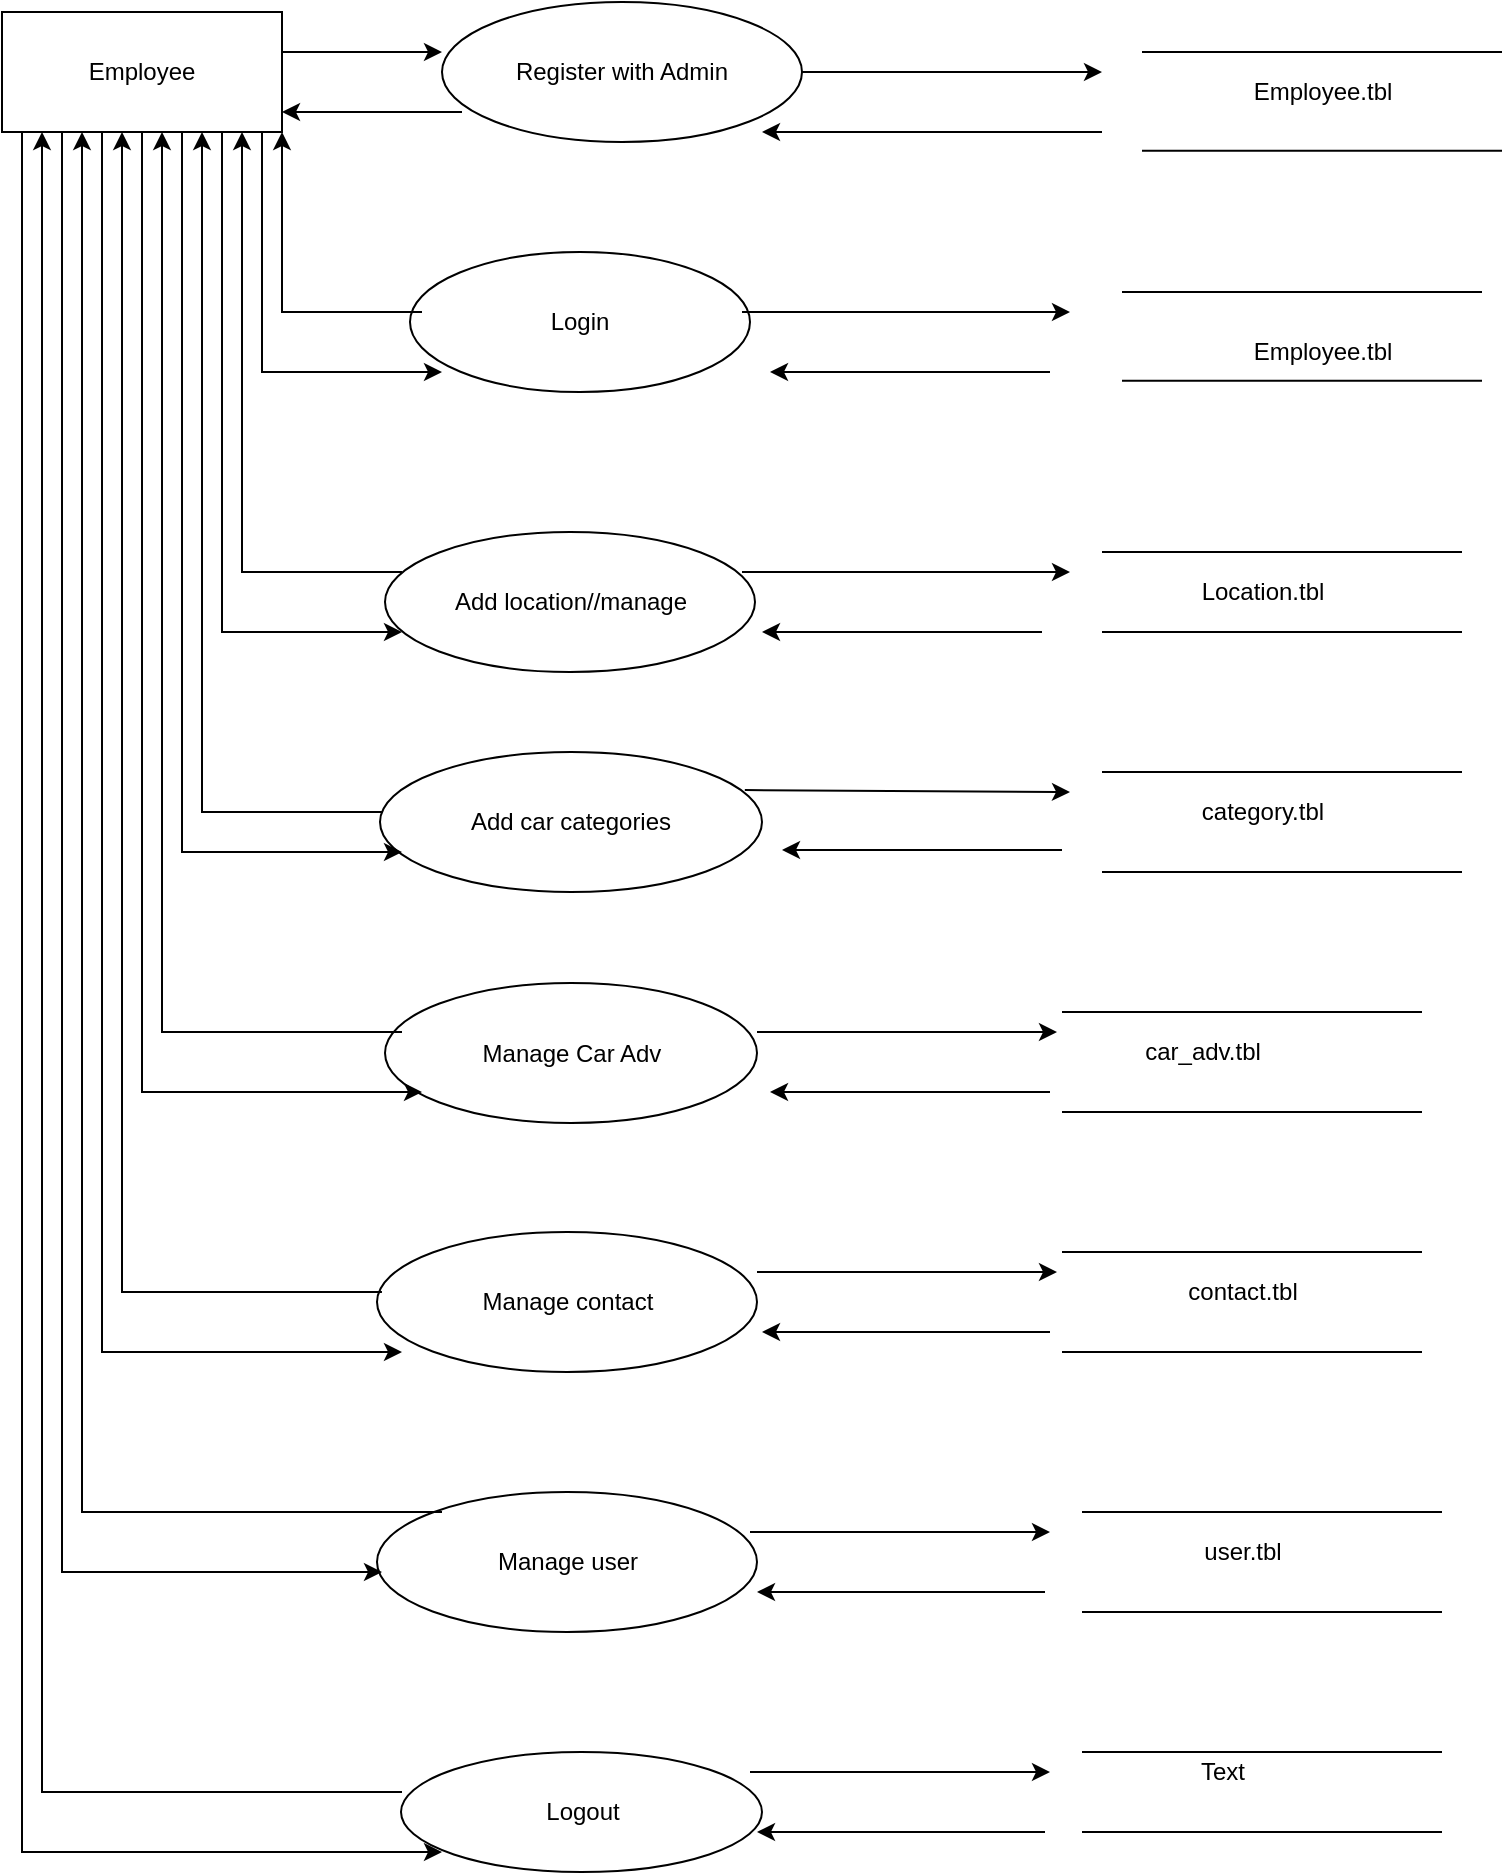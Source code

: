 <mxfile version="20.8.20" type="device"><diagram id="iVXtGZmxcDUKW-U8V2Nz" name="Page-1"><mxGraphModel dx="880" dy="1596" grid="1" gridSize="10" guides="1" tooltips="1" connect="1" arrows="1" fold="1" page="1" pageScale="1" pageWidth="827" pageHeight="1169" math="0" shadow="0"><root><mxCell id="0"/><mxCell id="1" parent="0"/><mxCell id="pUuJPQnKa7V7HosHNel9-48" value="" style="endArrow=classic;html=1;rounded=0;fontFamily=Helvetica;fontSize=12;fontColor=default;" parent="1" edge="1"><mxGeometry width="50" height="50" relative="1" as="geometry"><mxPoint x="40" y="-1080" as="sourcePoint"/><mxPoint x="250" y="-220" as="targetPoint"/><Array as="points"><mxPoint x="40" y="-220"/></Array></mxGeometry></mxCell><mxCell id="pUuJPQnKa7V7HosHNel9-1" value="Employee" style="rounded=0;whiteSpace=wrap;html=1;" parent="1" vertex="1"><mxGeometry x="30" y="-1140" width="140" height="60" as="geometry"/></mxCell><mxCell id="pUuJPQnKa7V7HosHNel9-4" value="Register with Admin" style="ellipse;whiteSpace=wrap;html=1;" parent="1" vertex="1"><mxGeometry x="250" y="-1145" width="180" height="70" as="geometry"/></mxCell><mxCell id="pUuJPQnKa7V7HosHNel9-5" value="Login" style="ellipse;whiteSpace=wrap;html=1;" parent="1" vertex="1"><mxGeometry x="234" y="-1020" width="170" height="70" as="geometry"/></mxCell><mxCell id="pUuJPQnKa7V7HosHNel9-6" value="Add location//manage" style="ellipse;whiteSpace=wrap;html=1;" parent="1" vertex="1"><mxGeometry x="221.5" y="-880" width="185" height="70" as="geometry"/></mxCell><mxCell id="pUuJPQnKa7V7HosHNel9-7" value="Add car categories" style="ellipse;whiteSpace=wrap;html=1;" parent="1" vertex="1"><mxGeometry x="219" y="-770" width="191" height="70" as="geometry"/></mxCell><mxCell id="pUuJPQnKa7V7HosHNel9-8" value="Manage Car Adv" style="ellipse;whiteSpace=wrap;html=1;" parent="1" vertex="1"><mxGeometry x="221.5" y="-654.5" width="186" height="70" as="geometry"/></mxCell><mxCell id="pUuJPQnKa7V7HosHNel9-9" value="Manage contact" style="ellipse;whiteSpace=wrap;html=1;" parent="1" vertex="1"><mxGeometry x="217.5" y="-530" width="190" height="70" as="geometry"/></mxCell><mxCell id="pUuJPQnKa7V7HosHNel9-10" value="Manage user" style="ellipse;whiteSpace=wrap;html=1;" parent="1" vertex="1"><mxGeometry x="217.5" y="-400" width="190" height="70" as="geometry"/></mxCell><mxCell id="pUuJPQnKa7V7HosHNel9-11" value="Logout" style="ellipse;whiteSpace=wrap;html=1;" parent="1" vertex="1"><mxGeometry x="229.5" y="-270" width="180.5" height="60" as="geometry"/></mxCell><mxCell id="pUuJPQnKa7V7HosHNel9-12" value="" style="endArrow=none;html=1;rounded=0;" parent="1" edge="1"><mxGeometry width="50" height="50" relative="1" as="geometry"><mxPoint x="600" y="-1120" as="sourcePoint"/><mxPoint x="780" y="-1120" as="targetPoint"/><Array as="points"><mxPoint x="600" y="-1120"/></Array></mxGeometry></mxCell><mxCell id="pUuJPQnKa7V7HosHNel9-13" value="" style="endArrow=none;html=1;rounded=0;" parent="1" edge="1"><mxGeometry width="50" height="50" relative="1" as="geometry"><mxPoint x="600" y="-1070.67" as="sourcePoint"/><mxPoint x="780" y="-1070.67" as="targetPoint"/><Array as="points"><mxPoint x="600" y="-1070.67"/></Array></mxGeometry></mxCell><mxCell id="pUuJPQnKa7V7HosHNel9-14" value="" style="endArrow=none;html=1;rounded=0;" parent="1" edge="1"><mxGeometry width="50" height="50" relative="1" as="geometry"><mxPoint x="590" y="-1000" as="sourcePoint"/><mxPoint x="770" y="-1000" as="targetPoint"/><Array as="points"><mxPoint x="590" y="-1000"/></Array></mxGeometry></mxCell><mxCell id="pUuJPQnKa7V7HosHNel9-15" value="" style="endArrow=none;html=1;rounded=0;" parent="1" edge="1"><mxGeometry width="50" height="50" relative="1" as="geometry"><mxPoint x="590" y="-955.67" as="sourcePoint"/><mxPoint x="770" y="-955.67" as="targetPoint"/><Array as="points"><mxPoint x="590" y="-955.67"/></Array></mxGeometry></mxCell><mxCell id="pUuJPQnKa7V7HosHNel9-16" value="" style="endArrow=none;html=1;rounded=0;" parent="1" edge="1"><mxGeometry width="50" height="50" relative="1" as="geometry"><mxPoint x="580" y="-870" as="sourcePoint"/><mxPoint x="760" y="-870" as="targetPoint"/><Array as="points"><mxPoint x="580" y="-870"/></Array></mxGeometry></mxCell><mxCell id="pUuJPQnKa7V7HosHNel9-17" value="" style="endArrow=none;html=1;rounded=0;" parent="1" edge="1"><mxGeometry width="50" height="50" relative="1" as="geometry"><mxPoint x="580" y="-830" as="sourcePoint"/><mxPoint x="760" y="-830" as="targetPoint"/><Array as="points"><mxPoint x="580" y="-830"/></Array></mxGeometry></mxCell><mxCell id="pUuJPQnKa7V7HosHNel9-18" value="" style="endArrow=none;html=1;rounded=0;" parent="1" edge="1"><mxGeometry width="50" height="50" relative="1" as="geometry"><mxPoint x="580" y="-760" as="sourcePoint"/><mxPoint x="760" y="-760" as="targetPoint"/><Array as="points"><mxPoint x="580" y="-760"/></Array></mxGeometry></mxCell><mxCell id="pUuJPQnKa7V7HosHNel9-19" value="" style="endArrow=none;html=1;rounded=0;" parent="1" edge="1"><mxGeometry width="50" height="50" relative="1" as="geometry"><mxPoint x="580" y="-710" as="sourcePoint"/><mxPoint x="760" y="-710" as="targetPoint"/><Array as="points"><mxPoint x="580" y="-710"/></Array></mxGeometry></mxCell><mxCell id="pUuJPQnKa7V7HosHNel9-20" value="" style="endArrow=none;html=1;rounded=0;" parent="1" edge="1"><mxGeometry width="50" height="50" relative="1" as="geometry"><mxPoint x="560" y="-640" as="sourcePoint"/><mxPoint x="740" y="-640" as="targetPoint"/><Array as="points"><mxPoint x="560" y="-640"/></Array></mxGeometry></mxCell><mxCell id="pUuJPQnKa7V7HosHNel9-21" value="" style="endArrow=none;html=1;rounded=0;" parent="1" edge="1"><mxGeometry width="50" height="50" relative="1" as="geometry"><mxPoint x="560" y="-590" as="sourcePoint"/><mxPoint x="740" y="-590" as="targetPoint"/><Array as="points"><mxPoint x="560" y="-590"/></Array></mxGeometry></mxCell><mxCell id="pUuJPQnKa7V7HosHNel9-22" value="" style="endArrow=none;html=1;rounded=0;" parent="1" edge="1"><mxGeometry width="50" height="50" relative="1" as="geometry"><mxPoint x="560" y="-520" as="sourcePoint"/><mxPoint x="740" y="-520" as="targetPoint"/><Array as="points"><mxPoint x="560" y="-520"/></Array></mxGeometry></mxCell><mxCell id="pUuJPQnKa7V7HosHNel9-23" value="" style="endArrow=none;html=1;rounded=0;" parent="1" edge="1"><mxGeometry width="50" height="50" relative="1" as="geometry"><mxPoint x="560" y="-470" as="sourcePoint"/><mxPoint x="740" y="-470" as="targetPoint"/><Array as="points"><mxPoint x="560" y="-470"/></Array></mxGeometry></mxCell><mxCell id="pUuJPQnKa7V7HosHNel9-25" value="" style="endArrow=none;html=1;rounded=0;" parent="1" edge="1"><mxGeometry width="50" height="50" relative="1" as="geometry"><mxPoint x="570" y="-390" as="sourcePoint"/><mxPoint x="750" y="-390" as="targetPoint"/><Array as="points"><mxPoint x="570" y="-390"/></Array></mxGeometry></mxCell><mxCell id="pUuJPQnKa7V7HosHNel9-26" value="" style="endArrow=none;html=1;rounded=0;" parent="1" edge="1"><mxGeometry width="50" height="50" relative="1" as="geometry"><mxPoint x="570" y="-340" as="sourcePoint"/><mxPoint x="750" y="-340" as="targetPoint"/><Array as="points"><mxPoint x="570" y="-340"/></Array></mxGeometry></mxCell><mxCell id="pUuJPQnKa7V7HosHNel9-27" value="" style="endArrow=none;html=1;rounded=0;" parent="1" edge="1"><mxGeometry width="50" height="50" relative="1" as="geometry"><mxPoint x="570" y="-270" as="sourcePoint"/><mxPoint x="750" y="-270" as="targetPoint"/><Array as="points"><mxPoint x="570" y="-270"/></Array></mxGeometry></mxCell><mxCell id="pUuJPQnKa7V7HosHNel9-28" value="" style="endArrow=none;html=1;rounded=0;" parent="1" edge="1"><mxGeometry width="50" height="50" relative="1" as="geometry"><mxPoint x="570" y="-230" as="sourcePoint"/><mxPoint x="750" y="-230" as="targetPoint"/><Array as="points"><mxPoint x="570" y="-230"/></Array></mxGeometry></mxCell><mxCell id="pUuJPQnKa7V7HosHNel9-29" value="" style="endArrow=classic;html=1;rounded=0;fontFamily=Helvetica;fontSize=12;fontColor=default;exitX=1;exitY=0.5;exitDx=0;exitDy=0;" parent="1" source="pUuJPQnKa7V7HosHNel9-4" edge="1"><mxGeometry width="50" height="50" relative="1" as="geometry"><mxPoint x="430" y="-1110" as="sourcePoint"/><mxPoint x="580" y="-1110" as="targetPoint"/></mxGeometry></mxCell><mxCell id="pUuJPQnKa7V7HosHNel9-30" value="" style="endArrow=classic;html=1;rounded=0;fontFamily=Helvetica;fontSize=12;fontColor=default;" parent="1" edge="1"><mxGeometry width="50" height="50" relative="1" as="geometry"><mxPoint x="400" y="-990" as="sourcePoint"/><mxPoint x="564" y="-990" as="targetPoint"/></mxGeometry></mxCell><mxCell id="pUuJPQnKa7V7HosHNel9-31" value="" style="endArrow=classic;html=1;rounded=0;fontFamily=Helvetica;fontSize=12;fontColor=default;" parent="1" edge="1"><mxGeometry width="50" height="50" relative="1" as="geometry"><mxPoint x="400" y="-860" as="sourcePoint"/><mxPoint x="564" y="-860" as="targetPoint"/></mxGeometry></mxCell><mxCell id="pUuJPQnKa7V7HosHNel9-32" value="" style="endArrow=classic;html=1;rounded=0;fontFamily=Helvetica;fontSize=12;fontColor=default;exitX=0.955;exitY=0.272;exitDx=0;exitDy=0;exitPerimeter=0;" parent="1" source="pUuJPQnKa7V7HosHNel9-7" edge="1"><mxGeometry width="50" height="50" relative="1" as="geometry"><mxPoint x="414" y="-750" as="sourcePoint"/><mxPoint x="564" y="-750" as="targetPoint"/></mxGeometry></mxCell><mxCell id="pUuJPQnKa7V7HosHNel9-33" value="" style="endArrow=classic;html=1;rounded=0;fontFamily=Helvetica;fontSize=12;fontColor=default;" parent="1" edge="1"><mxGeometry width="50" height="50" relative="1" as="geometry"><mxPoint x="407.5" y="-630" as="sourcePoint"/><mxPoint x="557.5" y="-630" as="targetPoint"/></mxGeometry></mxCell><mxCell id="pUuJPQnKa7V7HosHNel9-34" value="" style="endArrow=classic;html=1;rounded=0;fontFamily=Helvetica;fontSize=12;fontColor=default;" parent="1" edge="1"><mxGeometry width="50" height="50" relative="1" as="geometry"><mxPoint x="407.5" y="-510" as="sourcePoint"/><mxPoint x="557.5" y="-510" as="targetPoint"/></mxGeometry></mxCell><mxCell id="pUuJPQnKa7V7HosHNel9-35" value="" style="endArrow=classic;html=1;rounded=0;fontFamily=Helvetica;fontSize=12;fontColor=default;" parent="1" edge="1"><mxGeometry width="50" height="50" relative="1" as="geometry"><mxPoint x="404" y="-380" as="sourcePoint"/><mxPoint x="554" y="-380" as="targetPoint"/></mxGeometry></mxCell><mxCell id="pUuJPQnKa7V7HosHNel9-36" value="" style="endArrow=classic;html=1;rounded=0;fontFamily=Helvetica;fontSize=12;fontColor=default;" parent="1" edge="1"><mxGeometry width="50" height="50" relative="1" as="geometry"><mxPoint x="404" y="-260" as="sourcePoint"/><mxPoint x="554" y="-260" as="targetPoint"/></mxGeometry></mxCell><mxCell id="pUuJPQnKa7V7HosHNel9-37" value="" style="endArrow=classic;html=1;rounded=0;fontFamily=Helvetica;fontSize=12;fontColor=default;" parent="1" edge="1"><mxGeometry width="50" height="50" relative="1" as="geometry"><mxPoint x="554" y="-480" as="sourcePoint"/><mxPoint x="410" y="-480" as="targetPoint"/></mxGeometry></mxCell><mxCell id="pUuJPQnKa7V7HosHNel9-38" value="" style="endArrow=classic;html=1;rounded=0;fontFamily=Helvetica;fontSize=12;fontColor=default;" parent="1" edge="1"><mxGeometry width="50" height="50" relative="1" as="geometry"><mxPoint x="554" y="-600" as="sourcePoint"/><mxPoint x="414" y="-600" as="targetPoint"/></mxGeometry></mxCell><mxCell id="pUuJPQnKa7V7HosHNel9-39" value="" style="endArrow=classic;html=1;rounded=0;fontFamily=Helvetica;fontSize=12;fontColor=default;" parent="1" edge="1"><mxGeometry width="50" height="50" relative="1" as="geometry"><mxPoint x="560" y="-721.0" as="sourcePoint"/><mxPoint x="420" y="-721.0" as="targetPoint"/></mxGeometry></mxCell><mxCell id="pUuJPQnKa7V7HosHNel9-40" value="" style="endArrow=classic;html=1;rounded=0;fontFamily=Helvetica;fontSize=12;fontColor=default;" parent="1" edge="1"><mxGeometry width="50" height="50" relative="1" as="geometry"><mxPoint x="550" y="-830.0" as="sourcePoint"/><mxPoint x="410" y="-830.0" as="targetPoint"/></mxGeometry></mxCell><mxCell id="pUuJPQnKa7V7HosHNel9-41" value="" style="endArrow=classic;html=1;rounded=0;fontFamily=Helvetica;fontSize=12;fontColor=default;" parent="1" edge="1"><mxGeometry width="50" height="50" relative="1" as="geometry"><mxPoint x="554" y="-960.0" as="sourcePoint"/><mxPoint x="414" y="-960.0" as="targetPoint"/></mxGeometry></mxCell><mxCell id="pUuJPQnKa7V7HosHNel9-42" value="" style="endArrow=classic;html=1;rounded=0;fontFamily=Helvetica;fontSize=12;fontColor=default;" parent="1" edge="1"><mxGeometry width="50" height="50" relative="1" as="geometry"><mxPoint x="580" y="-1080" as="sourcePoint"/><mxPoint x="410" y="-1080" as="targetPoint"/></mxGeometry></mxCell><mxCell id="pUuJPQnKa7V7HosHNel9-45" value="" style="endArrow=classic;html=1;rounded=0;fontFamily=Helvetica;fontSize=12;fontColor=default;" parent="1" edge="1"><mxGeometry width="50" height="50" relative="1" as="geometry"><mxPoint x="551.5" y="-350" as="sourcePoint"/><mxPoint x="407.5" y="-350" as="targetPoint"/></mxGeometry></mxCell><mxCell id="pUuJPQnKa7V7HosHNel9-47" value="" style="endArrow=classic;html=1;rounded=0;fontFamily=Helvetica;fontSize=12;fontColor=default;" parent="1" edge="1"><mxGeometry width="50" height="50" relative="1" as="geometry"><mxPoint x="551.5" y="-230" as="sourcePoint"/><mxPoint x="407.5" y="-230" as="targetPoint"/></mxGeometry></mxCell><mxCell id="pUuJPQnKa7V7HosHNel9-49" value="" style="endArrow=classic;html=1;rounded=0;fontFamily=Helvetica;fontSize=12;fontColor=default;" parent="1" edge="1"><mxGeometry width="50" height="50" relative="1" as="geometry"><mxPoint x="230" y="-630" as="sourcePoint"/><mxPoint x="110" y="-1080" as="targetPoint"/><Array as="points"><mxPoint x="110" y="-630"/></Array></mxGeometry></mxCell><mxCell id="pUuJPQnKa7V7HosHNel9-53" value="" style="endArrow=classic;html=1;rounded=0;fontFamily=Helvetica;fontSize=12;fontColor=default;" parent="1" edge="1"><mxGeometry width="50" height="50" relative="1" as="geometry"><mxPoint x="60" y="-1080" as="sourcePoint"/><mxPoint x="220" y="-360" as="targetPoint"/><Array as="points"><mxPoint x="60" y="-360"/></Array></mxGeometry></mxCell><mxCell id="pUuJPQnKa7V7HosHNel9-54" value="" style="endArrow=classic;html=1;rounded=0;fontFamily=Helvetica;fontSize=12;fontColor=default;exitX=0;exitY=0.5;exitDx=0;exitDy=0;" parent="1" edge="1"><mxGeometry width="50" height="50" relative="1" as="geometry"><mxPoint x="250" y="-390" as="sourcePoint"/><mxPoint x="70" y="-1080" as="targetPoint"/><Array as="points"><mxPoint x="70" y="-390"/></Array></mxGeometry></mxCell><mxCell id="pUuJPQnKa7V7HosHNel9-55" value="" style="endArrow=classic;html=1;rounded=0;fontFamily=Helvetica;fontSize=12;fontColor=default;exitX=0.013;exitY=0.429;exitDx=0;exitDy=0;exitPerimeter=0;" parent="1" source="pUuJPQnKa7V7HosHNel9-9" edge="1"><mxGeometry width="50" height="50" relative="1" as="geometry"><mxPoint x="220" y="-530" as="sourcePoint"/><mxPoint x="90" y="-1080" as="targetPoint"/><Array as="points"><mxPoint x="90" y="-500"/></Array></mxGeometry></mxCell><mxCell id="pUuJPQnKa7V7HosHNel9-56" value="" style="endArrow=classic;html=1;rounded=0;fontFamily=Helvetica;fontSize=12;fontColor=default;" parent="1" edge="1"><mxGeometry width="50" height="50" relative="1" as="geometry"><mxPoint x="80" y="-1080" as="sourcePoint"/><mxPoint x="230" y="-470" as="targetPoint"/><Array as="points"><mxPoint x="80" y="-470"/></Array></mxGeometry></mxCell><mxCell id="pUuJPQnKa7V7HosHNel9-57" value="" style="endArrow=classic;html=1;rounded=0;fontFamily=Helvetica;fontSize=12;fontColor=default;" parent="1" edge="1"><mxGeometry width="50" height="50" relative="1" as="geometry"><mxPoint x="230" y="-250" as="sourcePoint"/><mxPoint x="50" y="-1080" as="targetPoint"/><Array as="points"><mxPoint x="50" y="-250"/></Array></mxGeometry></mxCell><mxCell id="pUuJPQnKa7V7HosHNel9-58" value="" style="endArrow=classic;html=1;rounded=0;fontFamily=Helvetica;fontSize=12;fontColor=default;" parent="1" edge="1"><mxGeometry width="50" height="50" relative="1" as="geometry"><mxPoint x="220" y="-740" as="sourcePoint"/><mxPoint x="130" y="-1080" as="targetPoint"/><Array as="points"><mxPoint x="130" y="-740"/></Array></mxGeometry></mxCell><mxCell id="pUuJPQnKa7V7HosHNel9-59" value="" style="endArrow=classic;html=1;rounded=0;fontFamily=Helvetica;fontSize=12;fontColor=default;exitX=0.046;exitY=0.286;exitDx=0;exitDy=0;exitPerimeter=0;" parent="1" source="pUuJPQnKa7V7HosHNel9-6" edge="1"><mxGeometry width="50" height="50" relative="1" as="geometry"><mxPoint x="220" y="-845" as="sourcePoint"/><mxPoint x="150" y="-1080" as="targetPoint"/><Array as="points"><mxPoint x="150" y="-860"/></Array></mxGeometry></mxCell><mxCell id="pUuJPQnKa7V7HosHNel9-61" value="" style="endArrow=classic;html=1;rounded=0;fontFamily=Helvetica;fontSize=12;fontColor=default;" parent="1" edge="1"><mxGeometry width="50" height="50" relative="1" as="geometry"><mxPoint x="240" y="-990" as="sourcePoint"/><mxPoint x="170" y="-1080" as="targetPoint"/><Array as="points"><mxPoint x="170" y="-990"/></Array></mxGeometry></mxCell><mxCell id="WnMcJxYbn9hnuwZHrY48-1" value="" style="endArrow=classic;html=1;rounded=0;fontFamily=Helvetica;fontSize=12;fontColor=default;" parent="1" edge="1"><mxGeometry width="50" height="50" relative="1" as="geometry"><mxPoint x="100" y="-1080" as="sourcePoint"/><mxPoint x="240" y="-600" as="targetPoint"/><Array as="points"><mxPoint x="100" y="-600"/></Array></mxGeometry></mxCell><mxCell id="WnMcJxYbn9hnuwZHrY48-2" value="" style="endArrow=classic;html=1;rounded=0;fontFamily=Helvetica;fontSize=12;fontColor=default;" parent="1" edge="1"><mxGeometry width="50" height="50" relative="1" as="geometry"><mxPoint x="120" y="-1080" as="sourcePoint"/><mxPoint x="230" y="-720" as="targetPoint"/><Array as="points"><mxPoint x="120" y="-720"/></Array></mxGeometry></mxCell><mxCell id="WnMcJxYbn9hnuwZHrY48-3" value="" style="endArrow=classic;html=1;rounded=0;fontFamily=Helvetica;fontSize=12;fontColor=default;" parent="1" edge="1"><mxGeometry width="50" height="50" relative="1" as="geometry"><mxPoint x="140" y="-1080" as="sourcePoint"/><mxPoint x="230" y="-830" as="targetPoint"/><Array as="points"><mxPoint x="140" y="-830"/></Array></mxGeometry></mxCell><mxCell id="WnMcJxYbn9hnuwZHrY48-4" value="" style="endArrow=classic;html=1;rounded=0;fontFamily=Helvetica;fontSize=12;fontColor=default;" parent="1" edge="1"><mxGeometry width="50" height="50" relative="1" as="geometry"><mxPoint x="160" y="-1080" as="sourcePoint"/><mxPoint x="250" y="-960" as="targetPoint"/><Array as="points"><mxPoint x="160" y="-960"/></Array></mxGeometry></mxCell><mxCell id="WnMcJxYbn9hnuwZHrY48-5" value="" style="endArrow=classic;html=1;rounded=0;" parent="1" edge="1"><mxGeometry width="50" height="50" relative="1" as="geometry"><mxPoint x="170" y="-1110" as="sourcePoint"/><mxPoint x="250" y="-1120" as="targetPoint"/><Array as="points"><mxPoint x="170" y="-1120"/></Array></mxGeometry></mxCell><mxCell id="WnMcJxYbn9hnuwZHrY48-6" value="" style="endArrow=classic;html=1;rounded=0;" parent="1" edge="1"><mxGeometry width="50" height="50" relative="1" as="geometry"><mxPoint x="260" y="-1090" as="sourcePoint"/><mxPoint x="170" y="-1090" as="targetPoint"/></mxGeometry></mxCell><mxCell id="M668pQ7SHhy1hcRLxxbd-3" value="Employee.tbl" style="text;html=1;align=center;verticalAlign=middle;resizable=0;points=[];autosize=1;strokeColor=none;fillColor=none;" parent="1" vertex="1"><mxGeometry x="645" y="-985" width="90" height="30" as="geometry"/></mxCell><mxCell id="M668pQ7SHhy1hcRLxxbd-6" value="Employee.tbl" style="text;html=1;align=center;verticalAlign=middle;resizable=0;points=[];autosize=1;strokeColor=none;fillColor=none;" parent="1" vertex="1"><mxGeometry x="645" y="-1115" width="90" height="30" as="geometry"/></mxCell><mxCell id="M668pQ7SHhy1hcRLxxbd-7" value="Location.tbl" style="text;html=1;align=center;verticalAlign=middle;resizable=0;points=[];autosize=1;strokeColor=none;fillColor=none;" parent="1" vertex="1"><mxGeometry x="620" y="-865" width="80" height="30" as="geometry"/></mxCell><mxCell id="M668pQ7SHhy1hcRLxxbd-9" value="category.tbl" style="text;html=1;align=center;verticalAlign=middle;resizable=0;points=[];autosize=1;strokeColor=none;fillColor=none;" parent="1" vertex="1"><mxGeometry x="620" y="-755" width="80" height="30" as="geometry"/></mxCell><mxCell id="M668pQ7SHhy1hcRLxxbd-15" value="car_adv.tbl" style="text;html=1;align=center;verticalAlign=middle;resizable=0;points=[];autosize=1;strokeColor=none;fillColor=none;" parent="1" vertex="1"><mxGeometry x="590" y="-635" width="80" height="30" as="geometry"/></mxCell><mxCell id="M668pQ7SHhy1hcRLxxbd-17" value="contact.tbl" style="text;html=1;align=center;verticalAlign=middle;resizable=0;points=[];autosize=1;strokeColor=none;fillColor=none;" parent="1" vertex="1"><mxGeometry x="610" y="-515" width="80" height="30" as="geometry"/></mxCell><mxCell id="M668pQ7SHhy1hcRLxxbd-18" value="user.tbl" style="text;html=1;align=center;verticalAlign=middle;resizable=0;points=[];autosize=1;strokeColor=none;fillColor=none;" parent="1" vertex="1"><mxGeometry x="620" y="-385" width="60" height="30" as="geometry"/></mxCell><mxCell id="M668pQ7SHhy1hcRLxxbd-21" value="Text" style="text;html=1;align=center;verticalAlign=middle;resizable=0;points=[];autosize=1;strokeColor=none;fillColor=none;" parent="1" vertex="1"><mxGeometry x="615" y="-275" width="50" height="30" as="geometry"/></mxCell></root></mxGraphModel></diagram></mxfile>